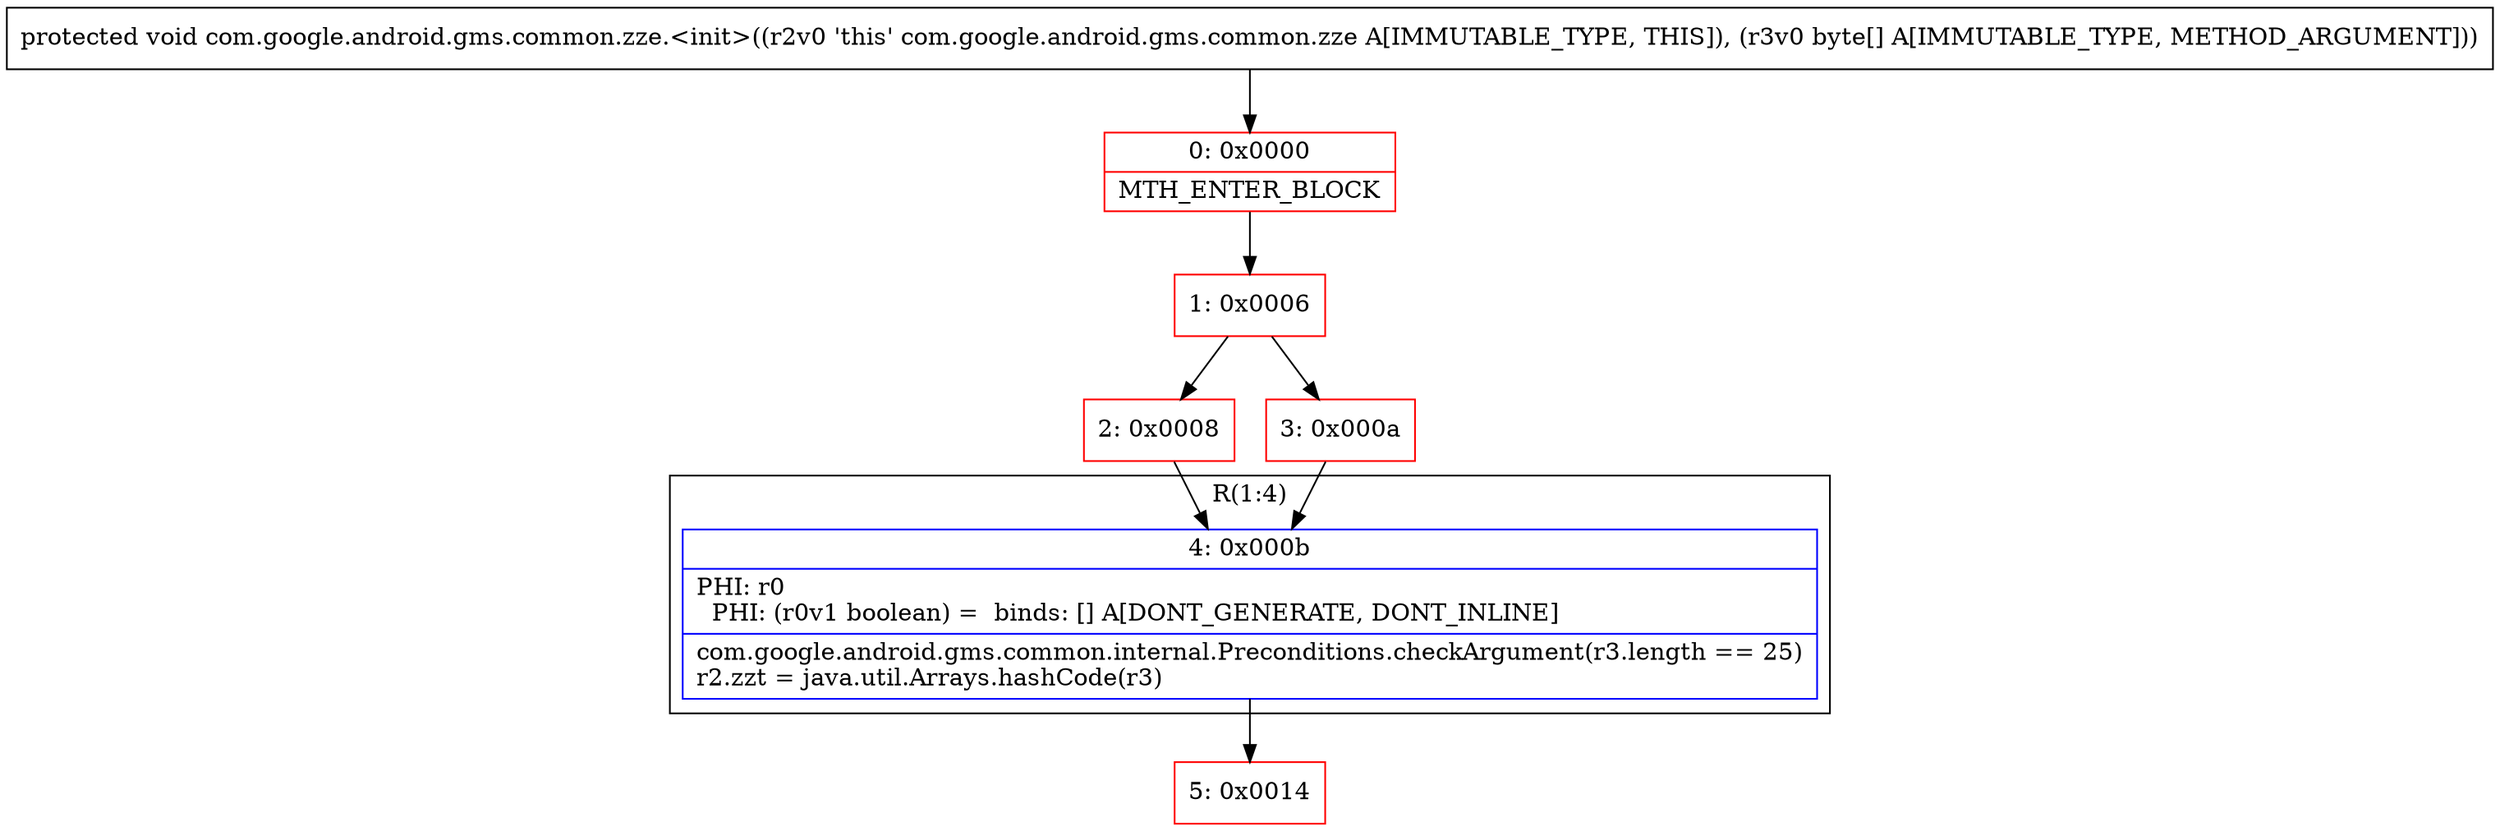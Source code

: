 digraph "CFG forcom.google.android.gms.common.zze.\<init\>([B)V" {
subgraph cluster_Region_2006084888 {
label = "R(1:4)";
node [shape=record,color=blue];
Node_4 [shape=record,label="{4\:\ 0x000b|PHI: r0 \l  PHI: (r0v1 boolean) =  binds: [] A[DONT_GENERATE, DONT_INLINE]\l|com.google.android.gms.common.internal.Preconditions.checkArgument(r3.length == 25)\lr2.zzt = java.util.Arrays.hashCode(r3)\l}"];
}
Node_0 [shape=record,color=red,label="{0\:\ 0x0000|MTH_ENTER_BLOCK\l}"];
Node_1 [shape=record,color=red,label="{1\:\ 0x0006}"];
Node_2 [shape=record,color=red,label="{2\:\ 0x0008}"];
Node_3 [shape=record,color=red,label="{3\:\ 0x000a}"];
Node_5 [shape=record,color=red,label="{5\:\ 0x0014}"];
MethodNode[shape=record,label="{protected void com.google.android.gms.common.zze.\<init\>((r2v0 'this' com.google.android.gms.common.zze A[IMMUTABLE_TYPE, THIS]), (r3v0 byte[] A[IMMUTABLE_TYPE, METHOD_ARGUMENT])) }"];
MethodNode -> Node_0;
Node_4 -> Node_5;
Node_0 -> Node_1;
Node_1 -> Node_2;
Node_1 -> Node_3;
Node_2 -> Node_4;
Node_3 -> Node_4;
}

